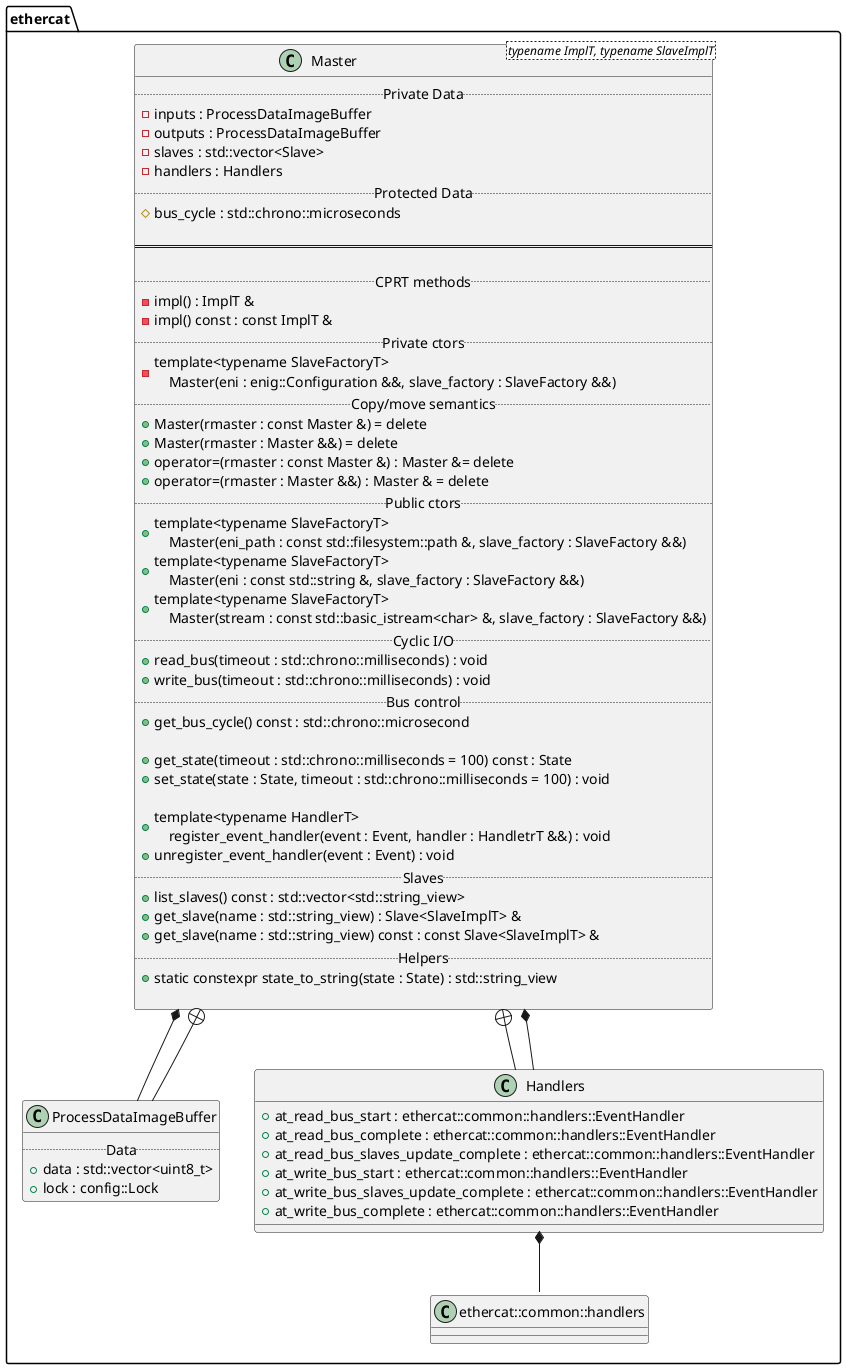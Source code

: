 /'' ==================================================================================================================================
 ' @file       master.plantuml
 ' @author     Krzysztof Pierczyk (krzysztof.pierczyk@gmail.com)
 ' @maintainer Krzysztof Pierczyk (krzysztof.pierczyk@gmail.com)
 ' @date       Monday, 6th June 2022 7:45:16 pm
 ' @modified   Friday, 10th June 2022 3:13:41 am
 ' @project    ethercat-lib
 ' @brief      Class diagram of the library (master class)
 ' 
 ' 
 ' @copyright Krzysztof Pierczyk © 2022
 ' ================================================================================================================================ '/

/' =========================================================== Document =========================================================== '/

@startuml ethercat-lib(id=master)

/' =========================================================== Namespace ========================================================== '/

namespace ethercat {

/' ==================================================== ProcessDataImageBuffer =================================================== '/

class ProcessDataImageBuffer {
.. Data..
    +data : std::vector<uint8_t>
    +lock : config::Lock
}

/' ============================================================ Master ============================================================ '/

class Master<typename ImplT, typename SlaveImplT> {
.. Private Data ..
    -inputs : ProcessDataImageBuffer
    -outputs : ProcessDataImageBuffer
    -slaves : std::vector<Slave> 
    -handlers : Handlers 
.. Protected Data ..
    #bus_cycle : std::chrono::microseconds

==

.. CPRT methods ..
    -impl() : ImplT &
    -impl() const : const ImplT &
.. Private ctors ..
    -template<typename SlaveFactoryT> \n\
    Master(eni : enig::Configuration &&, slave_factory : SlaveFactory &&)
.. Copy/move semantics ..
    +Master(rmaster : const Master &) = delete
    +Master(rmaster : Master &&) = delete
    +operator=(rmaster : const Master &) : Master &= delete
    +operator=(rmaster : Master &&) : Master & = delete
.. Public ctors ..
    +template<typename SlaveFactoryT> \n\
    Master(eni_path : const std::filesystem::path &, slave_factory : SlaveFactory &&)
    +template<typename SlaveFactoryT> \n\
    Master(eni : const std::string &, slave_factory : SlaveFactory &&)
    +template<typename SlaveFactoryT> \n\
    Master(stream : const std::basic_istream<char> &, slave_factory : SlaveFactory &&)
.. Cyclic I/O ..
    +read_bus(timeout : std::chrono::milliseconds) : void
    +write_bus(timeout : std::chrono::milliseconds) : void
.. Bus control ..
    +get_bus_cycle() const : std::chrono::microsecond

    +get_state(timeout : std::chrono::milliseconds = 100) const : State
    +set_state(state : State, timeout : std::chrono::milliseconds = 100) : void

    +template<typename HandlerT> \n\
    register_event_handler(event : Event, handler : HandletrT &&) : void
    +unregister_event_handler(event : Event) : void
.. Slaves ..
    +list_slaves() const : std::vector<std::string_view>
    +get_slave(name : std::string_view) : Slave<SlaveImplT> &
    +get_slave(name : std::string_view) const : const Slave<SlaveImplT> &
.. Helpers ..
    +static constexpr state_to_string(state : State) : std::string_view
    
}

Master *-- ProcessDataImageBuffer
Master +-- ProcessDataImageBuffer

' Master::Handlers class
class master_handlers as "Handlers" {
    +at_read_bus_start : ethercat::common::handlers::EventHandler
    +at_read_bus_complete : ethercat::common::handlers::EventHandler
    +at_read_bus_slaves_update_complete : ethercat::common::handlers::EventHandler
    +at_write_bus_start : ethercat::common::handlers::EventHandler
    +at_write_bus_slaves_update_complete : ethercat::common::handlers::EventHandler
    +at_write_bus_complete : ethercat::common::handlers::EventHandler
}

Master          +-- master_handlers
Master          *-- master_handlers
master_handlers *-- ethercat::common::handlers::EventHandler

/' ================================================================================================================================ '/

}

/' ================================================================================================================================ '/

@enduml
